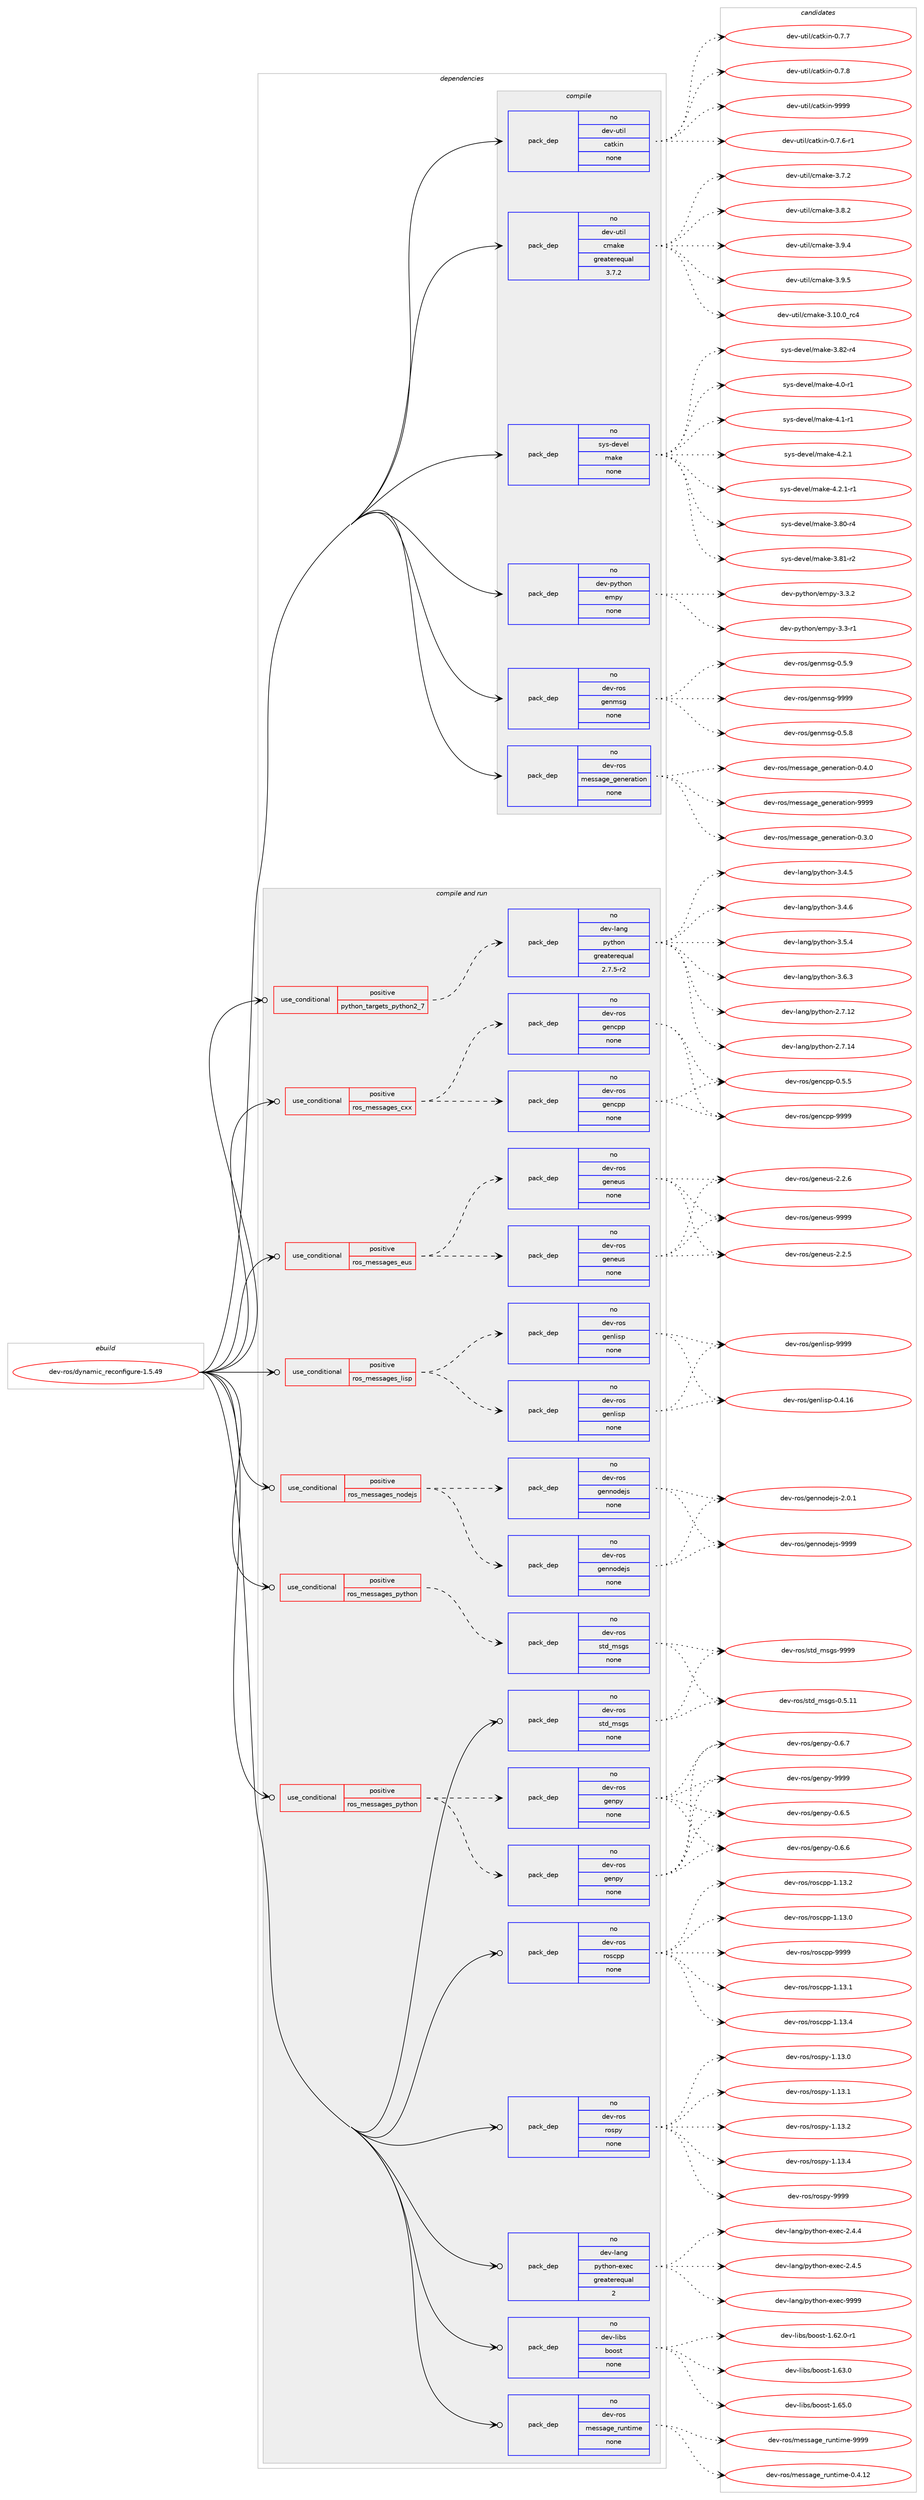 digraph prolog {

# *************
# Graph options
# *************

newrank=true;
concentrate=true;
compound=true;
graph [rankdir=LR,fontname=Helvetica,fontsize=10,ranksep=1.5];#, ranksep=2.5, nodesep=0.2];
edge  [arrowhead=vee];
node  [fontname=Helvetica,fontsize=10];

# **********
# The ebuild
# **********

subgraph cluster_leftcol {
color=gray;
rank=same;
label=<<i>ebuild</i>>;
id [label="dev-ros/dynamic_reconfigure-1.5.49", color=red, width=4, href="../dev-ros/dynamic_reconfigure-1.5.49.svg"];
}

# ****************
# The dependencies
# ****************

subgraph cluster_midcol {
color=gray;
label=<<i>dependencies</i>>;
subgraph cluster_compile {
fillcolor="#eeeeee";
style=filled;
label=<<i>compile</i>>;
subgraph pack151416 {
dependency200627 [label=<<TABLE BORDER="0" CELLBORDER="1" CELLSPACING="0" CELLPADDING="4" WIDTH="220"><TR><TD ROWSPAN="6" CELLPADDING="30">pack_dep</TD></TR><TR><TD WIDTH="110">no</TD></TR><TR><TD>dev-python</TD></TR><TR><TD>empy</TD></TR><TR><TD>none</TD></TR><TR><TD></TD></TR></TABLE>>, shape=none, color=blue];
}
id:e -> dependency200627:w [weight=20,style="solid",arrowhead="vee"];
subgraph pack151417 {
dependency200628 [label=<<TABLE BORDER="0" CELLBORDER="1" CELLSPACING="0" CELLPADDING="4" WIDTH="220"><TR><TD ROWSPAN="6" CELLPADDING="30">pack_dep</TD></TR><TR><TD WIDTH="110">no</TD></TR><TR><TD>dev-ros</TD></TR><TR><TD>genmsg</TD></TR><TR><TD>none</TD></TR><TR><TD></TD></TR></TABLE>>, shape=none, color=blue];
}
id:e -> dependency200628:w [weight=20,style="solid",arrowhead="vee"];
subgraph pack151418 {
dependency200629 [label=<<TABLE BORDER="0" CELLBORDER="1" CELLSPACING="0" CELLPADDING="4" WIDTH="220"><TR><TD ROWSPAN="6" CELLPADDING="30">pack_dep</TD></TR><TR><TD WIDTH="110">no</TD></TR><TR><TD>dev-ros</TD></TR><TR><TD>message_generation</TD></TR><TR><TD>none</TD></TR><TR><TD></TD></TR></TABLE>>, shape=none, color=blue];
}
id:e -> dependency200629:w [weight=20,style="solid",arrowhead="vee"];
subgraph pack151419 {
dependency200630 [label=<<TABLE BORDER="0" CELLBORDER="1" CELLSPACING="0" CELLPADDING="4" WIDTH="220"><TR><TD ROWSPAN="6" CELLPADDING="30">pack_dep</TD></TR><TR><TD WIDTH="110">no</TD></TR><TR><TD>dev-util</TD></TR><TR><TD>catkin</TD></TR><TR><TD>none</TD></TR><TR><TD></TD></TR></TABLE>>, shape=none, color=blue];
}
id:e -> dependency200630:w [weight=20,style="solid",arrowhead="vee"];
subgraph pack151420 {
dependency200631 [label=<<TABLE BORDER="0" CELLBORDER="1" CELLSPACING="0" CELLPADDING="4" WIDTH="220"><TR><TD ROWSPAN="6" CELLPADDING="30">pack_dep</TD></TR><TR><TD WIDTH="110">no</TD></TR><TR><TD>dev-util</TD></TR><TR><TD>cmake</TD></TR><TR><TD>greaterequal</TD></TR><TR><TD>3.7.2</TD></TR></TABLE>>, shape=none, color=blue];
}
id:e -> dependency200631:w [weight=20,style="solid",arrowhead="vee"];
subgraph pack151421 {
dependency200632 [label=<<TABLE BORDER="0" CELLBORDER="1" CELLSPACING="0" CELLPADDING="4" WIDTH="220"><TR><TD ROWSPAN="6" CELLPADDING="30">pack_dep</TD></TR><TR><TD WIDTH="110">no</TD></TR><TR><TD>sys-devel</TD></TR><TR><TD>make</TD></TR><TR><TD>none</TD></TR><TR><TD></TD></TR></TABLE>>, shape=none, color=blue];
}
id:e -> dependency200632:w [weight=20,style="solid",arrowhead="vee"];
}
subgraph cluster_compileandrun {
fillcolor="#eeeeee";
style=filled;
label=<<i>compile and run</i>>;
subgraph cond45224 {
dependency200633 [label=<<TABLE BORDER="0" CELLBORDER="1" CELLSPACING="0" CELLPADDING="4"><TR><TD ROWSPAN="3" CELLPADDING="10">use_conditional</TD></TR><TR><TD>positive</TD></TR><TR><TD>python_targets_python2_7</TD></TR></TABLE>>, shape=none, color=red];
subgraph pack151422 {
dependency200634 [label=<<TABLE BORDER="0" CELLBORDER="1" CELLSPACING="0" CELLPADDING="4" WIDTH="220"><TR><TD ROWSPAN="6" CELLPADDING="30">pack_dep</TD></TR><TR><TD WIDTH="110">no</TD></TR><TR><TD>dev-lang</TD></TR><TR><TD>python</TD></TR><TR><TD>greaterequal</TD></TR><TR><TD>2.7.5-r2</TD></TR></TABLE>>, shape=none, color=blue];
}
dependency200633:e -> dependency200634:w [weight=20,style="dashed",arrowhead="vee"];
}
id:e -> dependency200633:w [weight=20,style="solid",arrowhead="odotvee"];
subgraph cond45225 {
dependency200635 [label=<<TABLE BORDER="0" CELLBORDER="1" CELLSPACING="0" CELLPADDING="4"><TR><TD ROWSPAN="3" CELLPADDING="10">use_conditional</TD></TR><TR><TD>positive</TD></TR><TR><TD>ros_messages_cxx</TD></TR></TABLE>>, shape=none, color=red];
subgraph pack151423 {
dependency200636 [label=<<TABLE BORDER="0" CELLBORDER="1" CELLSPACING="0" CELLPADDING="4" WIDTH="220"><TR><TD ROWSPAN="6" CELLPADDING="30">pack_dep</TD></TR><TR><TD WIDTH="110">no</TD></TR><TR><TD>dev-ros</TD></TR><TR><TD>gencpp</TD></TR><TR><TD>none</TD></TR><TR><TD></TD></TR></TABLE>>, shape=none, color=blue];
}
dependency200635:e -> dependency200636:w [weight=20,style="dashed",arrowhead="vee"];
subgraph pack151424 {
dependency200637 [label=<<TABLE BORDER="0" CELLBORDER="1" CELLSPACING="0" CELLPADDING="4" WIDTH="220"><TR><TD ROWSPAN="6" CELLPADDING="30">pack_dep</TD></TR><TR><TD WIDTH="110">no</TD></TR><TR><TD>dev-ros</TD></TR><TR><TD>gencpp</TD></TR><TR><TD>none</TD></TR><TR><TD></TD></TR></TABLE>>, shape=none, color=blue];
}
dependency200635:e -> dependency200637:w [weight=20,style="dashed",arrowhead="vee"];
}
id:e -> dependency200635:w [weight=20,style="solid",arrowhead="odotvee"];
subgraph cond45226 {
dependency200638 [label=<<TABLE BORDER="0" CELLBORDER="1" CELLSPACING="0" CELLPADDING="4"><TR><TD ROWSPAN="3" CELLPADDING="10">use_conditional</TD></TR><TR><TD>positive</TD></TR><TR><TD>ros_messages_eus</TD></TR></TABLE>>, shape=none, color=red];
subgraph pack151425 {
dependency200639 [label=<<TABLE BORDER="0" CELLBORDER="1" CELLSPACING="0" CELLPADDING="4" WIDTH="220"><TR><TD ROWSPAN="6" CELLPADDING="30">pack_dep</TD></TR><TR><TD WIDTH="110">no</TD></TR><TR><TD>dev-ros</TD></TR><TR><TD>geneus</TD></TR><TR><TD>none</TD></TR><TR><TD></TD></TR></TABLE>>, shape=none, color=blue];
}
dependency200638:e -> dependency200639:w [weight=20,style="dashed",arrowhead="vee"];
subgraph pack151426 {
dependency200640 [label=<<TABLE BORDER="0" CELLBORDER="1" CELLSPACING="0" CELLPADDING="4" WIDTH="220"><TR><TD ROWSPAN="6" CELLPADDING="30">pack_dep</TD></TR><TR><TD WIDTH="110">no</TD></TR><TR><TD>dev-ros</TD></TR><TR><TD>geneus</TD></TR><TR><TD>none</TD></TR><TR><TD></TD></TR></TABLE>>, shape=none, color=blue];
}
dependency200638:e -> dependency200640:w [weight=20,style="dashed",arrowhead="vee"];
}
id:e -> dependency200638:w [weight=20,style="solid",arrowhead="odotvee"];
subgraph cond45227 {
dependency200641 [label=<<TABLE BORDER="0" CELLBORDER="1" CELLSPACING="0" CELLPADDING="4"><TR><TD ROWSPAN="3" CELLPADDING="10">use_conditional</TD></TR><TR><TD>positive</TD></TR><TR><TD>ros_messages_lisp</TD></TR></TABLE>>, shape=none, color=red];
subgraph pack151427 {
dependency200642 [label=<<TABLE BORDER="0" CELLBORDER="1" CELLSPACING="0" CELLPADDING="4" WIDTH="220"><TR><TD ROWSPAN="6" CELLPADDING="30">pack_dep</TD></TR><TR><TD WIDTH="110">no</TD></TR><TR><TD>dev-ros</TD></TR><TR><TD>genlisp</TD></TR><TR><TD>none</TD></TR><TR><TD></TD></TR></TABLE>>, shape=none, color=blue];
}
dependency200641:e -> dependency200642:w [weight=20,style="dashed",arrowhead="vee"];
subgraph pack151428 {
dependency200643 [label=<<TABLE BORDER="0" CELLBORDER="1" CELLSPACING="0" CELLPADDING="4" WIDTH="220"><TR><TD ROWSPAN="6" CELLPADDING="30">pack_dep</TD></TR><TR><TD WIDTH="110">no</TD></TR><TR><TD>dev-ros</TD></TR><TR><TD>genlisp</TD></TR><TR><TD>none</TD></TR><TR><TD></TD></TR></TABLE>>, shape=none, color=blue];
}
dependency200641:e -> dependency200643:w [weight=20,style="dashed",arrowhead="vee"];
}
id:e -> dependency200641:w [weight=20,style="solid",arrowhead="odotvee"];
subgraph cond45228 {
dependency200644 [label=<<TABLE BORDER="0" CELLBORDER="1" CELLSPACING="0" CELLPADDING="4"><TR><TD ROWSPAN="3" CELLPADDING="10">use_conditional</TD></TR><TR><TD>positive</TD></TR><TR><TD>ros_messages_nodejs</TD></TR></TABLE>>, shape=none, color=red];
subgraph pack151429 {
dependency200645 [label=<<TABLE BORDER="0" CELLBORDER="1" CELLSPACING="0" CELLPADDING="4" WIDTH="220"><TR><TD ROWSPAN="6" CELLPADDING="30">pack_dep</TD></TR><TR><TD WIDTH="110">no</TD></TR><TR><TD>dev-ros</TD></TR><TR><TD>gennodejs</TD></TR><TR><TD>none</TD></TR><TR><TD></TD></TR></TABLE>>, shape=none, color=blue];
}
dependency200644:e -> dependency200645:w [weight=20,style="dashed",arrowhead="vee"];
subgraph pack151430 {
dependency200646 [label=<<TABLE BORDER="0" CELLBORDER="1" CELLSPACING="0" CELLPADDING="4" WIDTH="220"><TR><TD ROWSPAN="6" CELLPADDING="30">pack_dep</TD></TR><TR><TD WIDTH="110">no</TD></TR><TR><TD>dev-ros</TD></TR><TR><TD>gennodejs</TD></TR><TR><TD>none</TD></TR><TR><TD></TD></TR></TABLE>>, shape=none, color=blue];
}
dependency200644:e -> dependency200646:w [weight=20,style="dashed",arrowhead="vee"];
}
id:e -> dependency200644:w [weight=20,style="solid",arrowhead="odotvee"];
subgraph cond45229 {
dependency200647 [label=<<TABLE BORDER="0" CELLBORDER="1" CELLSPACING="0" CELLPADDING="4"><TR><TD ROWSPAN="3" CELLPADDING="10">use_conditional</TD></TR><TR><TD>positive</TD></TR><TR><TD>ros_messages_python</TD></TR></TABLE>>, shape=none, color=red];
subgraph pack151431 {
dependency200648 [label=<<TABLE BORDER="0" CELLBORDER="1" CELLSPACING="0" CELLPADDING="4" WIDTH="220"><TR><TD ROWSPAN="6" CELLPADDING="30">pack_dep</TD></TR><TR><TD WIDTH="110">no</TD></TR><TR><TD>dev-ros</TD></TR><TR><TD>genpy</TD></TR><TR><TD>none</TD></TR><TR><TD></TD></TR></TABLE>>, shape=none, color=blue];
}
dependency200647:e -> dependency200648:w [weight=20,style="dashed",arrowhead="vee"];
subgraph pack151432 {
dependency200649 [label=<<TABLE BORDER="0" CELLBORDER="1" CELLSPACING="0" CELLPADDING="4" WIDTH="220"><TR><TD ROWSPAN="6" CELLPADDING="30">pack_dep</TD></TR><TR><TD WIDTH="110">no</TD></TR><TR><TD>dev-ros</TD></TR><TR><TD>genpy</TD></TR><TR><TD>none</TD></TR><TR><TD></TD></TR></TABLE>>, shape=none, color=blue];
}
dependency200647:e -> dependency200649:w [weight=20,style="dashed",arrowhead="vee"];
}
id:e -> dependency200647:w [weight=20,style="solid",arrowhead="odotvee"];
subgraph cond45230 {
dependency200650 [label=<<TABLE BORDER="0" CELLBORDER="1" CELLSPACING="0" CELLPADDING="4"><TR><TD ROWSPAN="3" CELLPADDING="10">use_conditional</TD></TR><TR><TD>positive</TD></TR><TR><TD>ros_messages_python</TD></TR></TABLE>>, shape=none, color=red];
subgraph pack151433 {
dependency200651 [label=<<TABLE BORDER="0" CELLBORDER="1" CELLSPACING="0" CELLPADDING="4" WIDTH="220"><TR><TD ROWSPAN="6" CELLPADDING="30">pack_dep</TD></TR><TR><TD WIDTH="110">no</TD></TR><TR><TD>dev-ros</TD></TR><TR><TD>std_msgs</TD></TR><TR><TD>none</TD></TR><TR><TD></TD></TR></TABLE>>, shape=none, color=blue];
}
dependency200650:e -> dependency200651:w [weight=20,style="dashed",arrowhead="vee"];
}
id:e -> dependency200650:w [weight=20,style="solid",arrowhead="odotvee"];
subgraph pack151434 {
dependency200652 [label=<<TABLE BORDER="0" CELLBORDER="1" CELLSPACING="0" CELLPADDING="4" WIDTH="220"><TR><TD ROWSPAN="6" CELLPADDING="30">pack_dep</TD></TR><TR><TD WIDTH="110">no</TD></TR><TR><TD>dev-lang</TD></TR><TR><TD>python-exec</TD></TR><TR><TD>greaterequal</TD></TR><TR><TD>2</TD></TR></TABLE>>, shape=none, color=blue];
}
id:e -> dependency200652:w [weight=20,style="solid",arrowhead="odotvee"];
subgraph pack151435 {
dependency200653 [label=<<TABLE BORDER="0" CELLBORDER="1" CELLSPACING="0" CELLPADDING="4" WIDTH="220"><TR><TD ROWSPAN="6" CELLPADDING="30">pack_dep</TD></TR><TR><TD WIDTH="110">no</TD></TR><TR><TD>dev-libs</TD></TR><TR><TD>boost</TD></TR><TR><TD>none</TD></TR><TR><TD></TD></TR></TABLE>>, shape=none, color=blue];
}
id:e -> dependency200653:w [weight=20,style="solid",arrowhead="odotvee"];
subgraph pack151436 {
dependency200654 [label=<<TABLE BORDER="0" CELLBORDER="1" CELLSPACING="0" CELLPADDING="4" WIDTH="220"><TR><TD ROWSPAN="6" CELLPADDING="30">pack_dep</TD></TR><TR><TD WIDTH="110">no</TD></TR><TR><TD>dev-ros</TD></TR><TR><TD>message_runtime</TD></TR><TR><TD>none</TD></TR><TR><TD></TD></TR></TABLE>>, shape=none, color=blue];
}
id:e -> dependency200654:w [weight=20,style="solid",arrowhead="odotvee"];
subgraph pack151437 {
dependency200655 [label=<<TABLE BORDER="0" CELLBORDER="1" CELLSPACING="0" CELLPADDING="4" WIDTH="220"><TR><TD ROWSPAN="6" CELLPADDING="30">pack_dep</TD></TR><TR><TD WIDTH="110">no</TD></TR><TR><TD>dev-ros</TD></TR><TR><TD>roscpp</TD></TR><TR><TD>none</TD></TR><TR><TD></TD></TR></TABLE>>, shape=none, color=blue];
}
id:e -> dependency200655:w [weight=20,style="solid",arrowhead="odotvee"];
subgraph pack151438 {
dependency200656 [label=<<TABLE BORDER="0" CELLBORDER="1" CELLSPACING="0" CELLPADDING="4" WIDTH="220"><TR><TD ROWSPAN="6" CELLPADDING="30">pack_dep</TD></TR><TR><TD WIDTH="110">no</TD></TR><TR><TD>dev-ros</TD></TR><TR><TD>rospy</TD></TR><TR><TD>none</TD></TR><TR><TD></TD></TR></TABLE>>, shape=none, color=blue];
}
id:e -> dependency200656:w [weight=20,style="solid",arrowhead="odotvee"];
subgraph pack151439 {
dependency200657 [label=<<TABLE BORDER="0" CELLBORDER="1" CELLSPACING="0" CELLPADDING="4" WIDTH="220"><TR><TD ROWSPAN="6" CELLPADDING="30">pack_dep</TD></TR><TR><TD WIDTH="110">no</TD></TR><TR><TD>dev-ros</TD></TR><TR><TD>std_msgs</TD></TR><TR><TD>none</TD></TR><TR><TD></TD></TR></TABLE>>, shape=none, color=blue];
}
id:e -> dependency200657:w [weight=20,style="solid",arrowhead="odotvee"];
}
subgraph cluster_run {
fillcolor="#eeeeee";
style=filled;
label=<<i>run</i>>;
}
}

# **************
# The candidates
# **************

subgraph cluster_choices {
rank=same;
color=gray;
label=<<i>candidates</i>>;

subgraph choice151416 {
color=black;
nodesep=1;
choice1001011184511212111610411111047101109112121455146514511449 [label="dev-python/empy-3.3-r1", color=red, width=4,href="../dev-python/empy-3.3-r1.svg"];
choice1001011184511212111610411111047101109112121455146514650 [label="dev-python/empy-3.3.2", color=red, width=4,href="../dev-python/empy-3.3.2.svg"];
dependency200627:e -> choice1001011184511212111610411111047101109112121455146514511449:w [style=dotted,weight="100"];
dependency200627:e -> choice1001011184511212111610411111047101109112121455146514650:w [style=dotted,weight="100"];
}
subgraph choice151417 {
color=black;
nodesep=1;
choice1001011184511411111547103101110109115103454846534656 [label="dev-ros/genmsg-0.5.8", color=red, width=4,href="../dev-ros/genmsg-0.5.8.svg"];
choice1001011184511411111547103101110109115103454846534657 [label="dev-ros/genmsg-0.5.9", color=red, width=4,href="../dev-ros/genmsg-0.5.9.svg"];
choice10010111845114111115471031011101091151034557575757 [label="dev-ros/genmsg-9999", color=red, width=4,href="../dev-ros/genmsg-9999.svg"];
dependency200628:e -> choice1001011184511411111547103101110109115103454846534656:w [style=dotted,weight="100"];
dependency200628:e -> choice1001011184511411111547103101110109115103454846534657:w [style=dotted,weight="100"];
dependency200628:e -> choice10010111845114111115471031011101091151034557575757:w [style=dotted,weight="100"];
}
subgraph choice151418 {
color=black;
nodesep=1;
choice1001011184511411111547109101115115971031019510310111010111497116105111110454846514648 [label="dev-ros/message_generation-0.3.0", color=red, width=4,href="../dev-ros/message_generation-0.3.0.svg"];
choice1001011184511411111547109101115115971031019510310111010111497116105111110454846524648 [label="dev-ros/message_generation-0.4.0", color=red, width=4,href="../dev-ros/message_generation-0.4.0.svg"];
choice10010111845114111115471091011151159710310195103101110101114971161051111104557575757 [label="dev-ros/message_generation-9999", color=red, width=4,href="../dev-ros/message_generation-9999.svg"];
dependency200629:e -> choice1001011184511411111547109101115115971031019510310111010111497116105111110454846514648:w [style=dotted,weight="100"];
dependency200629:e -> choice1001011184511411111547109101115115971031019510310111010111497116105111110454846524648:w [style=dotted,weight="100"];
dependency200629:e -> choice10010111845114111115471091011151159710310195103101110101114971161051111104557575757:w [style=dotted,weight="100"];
}
subgraph choice151419 {
color=black;
nodesep=1;
choice100101118451171161051084799971161071051104548465546544511449 [label="dev-util/catkin-0.7.6-r1", color=red, width=4,href="../dev-util/catkin-0.7.6-r1.svg"];
choice10010111845117116105108479997116107105110454846554655 [label="dev-util/catkin-0.7.7", color=red, width=4,href="../dev-util/catkin-0.7.7.svg"];
choice10010111845117116105108479997116107105110454846554656 [label="dev-util/catkin-0.7.8", color=red, width=4,href="../dev-util/catkin-0.7.8.svg"];
choice100101118451171161051084799971161071051104557575757 [label="dev-util/catkin-9999", color=red, width=4,href="../dev-util/catkin-9999.svg"];
dependency200630:e -> choice100101118451171161051084799971161071051104548465546544511449:w [style=dotted,weight="100"];
dependency200630:e -> choice10010111845117116105108479997116107105110454846554655:w [style=dotted,weight="100"];
dependency200630:e -> choice10010111845117116105108479997116107105110454846554656:w [style=dotted,weight="100"];
dependency200630:e -> choice100101118451171161051084799971161071051104557575757:w [style=dotted,weight="100"];
}
subgraph choice151420 {
color=black;
nodesep=1;
choice1001011184511711610510847991099710710145514649484648951149952 [label="dev-util/cmake-3.10.0_rc4", color=red, width=4,href="../dev-util/cmake-3.10.0_rc4.svg"];
choice10010111845117116105108479910997107101455146554650 [label="dev-util/cmake-3.7.2", color=red, width=4,href="../dev-util/cmake-3.7.2.svg"];
choice10010111845117116105108479910997107101455146564650 [label="dev-util/cmake-3.8.2", color=red, width=4,href="../dev-util/cmake-3.8.2.svg"];
choice10010111845117116105108479910997107101455146574652 [label="dev-util/cmake-3.9.4", color=red, width=4,href="../dev-util/cmake-3.9.4.svg"];
choice10010111845117116105108479910997107101455146574653 [label="dev-util/cmake-3.9.5", color=red, width=4,href="../dev-util/cmake-3.9.5.svg"];
dependency200631:e -> choice1001011184511711610510847991099710710145514649484648951149952:w [style=dotted,weight="100"];
dependency200631:e -> choice10010111845117116105108479910997107101455146554650:w [style=dotted,weight="100"];
dependency200631:e -> choice10010111845117116105108479910997107101455146564650:w [style=dotted,weight="100"];
dependency200631:e -> choice10010111845117116105108479910997107101455146574652:w [style=dotted,weight="100"];
dependency200631:e -> choice10010111845117116105108479910997107101455146574653:w [style=dotted,weight="100"];
}
subgraph choice151421 {
color=black;
nodesep=1;
choice11512111545100101118101108471099710710145514656484511452 [label="sys-devel/make-3.80-r4", color=red, width=4,href="../sys-devel/make-3.80-r4.svg"];
choice11512111545100101118101108471099710710145514656494511450 [label="sys-devel/make-3.81-r2", color=red, width=4,href="../sys-devel/make-3.81-r2.svg"];
choice11512111545100101118101108471099710710145514656504511452 [label="sys-devel/make-3.82-r4", color=red, width=4,href="../sys-devel/make-3.82-r4.svg"];
choice115121115451001011181011084710997107101455246484511449 [label="sys-devel/make-4.0-r1", color=red, width=4,href="../sys-devel/make-4.0-r1.svg"];
choice115121115451001011181011084710997107101455246494511449 [label="sys-devel/make-4.1-r1", color=red, width=4,href="../sys-devel/make-4.1-r1.svg"];
choice115121115451001011181011084710997107101455246504649 [label="sys-devel/make-4.2.1", color=red, width=4,href="../sys-devel/make-4.2.1.svg"];
choice1151211154510010111810110847109971071014552465046494511449 [label="sys-devel/make-4.2.1-r1", color=red, width=4,href="../sys-devel/make-4.2.1-r1.svg"];
dependency200632:e -> choice11512111545100101118101108471099710710145514656484511452:w [style=dotted,weight="100"];
dependency200632:e -> choice11512111545100101118101108471099710710145514656494511450:w [style=dotted,weight="100"];
dependency200632:e -> choice11512111545100101118101108471099710710145514656504511452:w [style=dotted,weight="100"];
dependency200632:e -> choice115121115451001011181011084710997107101455246484511449:w [style=dotted,weight="100"];
dependency200632:e -> choice115121115451001011181011084710997107101455246494511449:w [style=dotted,weight="100"];
dependency200632:e -> choice115121115451001011181011084710997107101455246504649:w [style=dotted,weight="100"];
dependency200632:e -> choice1151211154510010111810110847109971071014552465046494511449:w [style=dotted,weight="100"];
}
subgraph choice151422 {
color=black;
nodesep=1;
choice10010111845108971101034711212111610411111045504655464950 [label="dev-lang/python-2.7.12", color=red, width=4,href="../dev-lang/python-2.7.12.svg"];
choice10010111845108971101034711212111610411111045504655464952 [label="dev-lang/python-2.7.14", color=red, width=4,href="../dev-lang/python-2.7.14.svg"];
choice100101118451089711010347112121116104111110455146524653 [label="dev-lang/python-3.4.5", color=red, width=4,href="../dev-lang/python-3.4.5.svg"];
choice100101118451089711010347112121116104111110455146524654 [label="dev-lang/python-3.4.6", color=red, width=4,href="../dev-lang/python-3.4.6.svg"];
choice100101118451089711010347112121116104111110455146534652 [label="dev-lang/python-3.5.4", color=red, width=4,href="../dev-lang/python-3.5.4.svg"];
choice100101118451089711010347112121116104111110455146544651 [label="dev-lang/python-3.6.3", color=red, width=4,href="../dev-lang/python-3.6.3.svg"];
dependency200634:e -> choice10010111845108971101034711212111610411111045504655464950:w [style=dotted,weight="100"];
dependency200634:e -> choice10010111845108971101034711212111610411111045504655464952:w [style=dotted,weight="100"];
dependency200634:e -> choice100101118451089711010347112121116104111110455146524653:w [style=dotted,weight="100"];
dependency200634:e -> choice100101118451089711010347112121116104111110455146524654:w [style=dotted,weight="100"];
dependency200634:e -> choice100101118451089711010347112121116104111110455146534652:w [style=dotted,weight="100"];
dependency200634:e -> choice100101118451089711010347112121116104111110455146544651:w [style=dotted,weight="100"];
}
subgraph choice151423 {
color=black;
nodesep=1;
choice100101118451141111154710310111099112112454846534653 [label="dev-ros/gencpp-0.5.5", color=red, width=4,href="../dev-ros/gencpp-0.5.5.svg"];
choice1001011184511411111547103101110991121124557575757 [label="dev-ros/gencpp-9999", color=red, width=4,href="../dev-ros/gencpp-9999.svg"];
dependency200636:e -> choice100101118451141111154710310111099112112454846534653:w [style=dotted,weight="100"];
dependency200636:e -> choice1001011184511411111547103101110991121124557575757:w [style=dotted,weight="100"];
}
subgraph choice151424 {
color=black;
nodesep=1;
choice100101118451141111154710310111099112112454846534653 [label="dev-ros/gencpp-0.5.5", color=red, width=4,href="../dev-ros/gencpp-0.5.5.svg"];
choice1001011184511411111547103101110991121124557575757 [label="dev-ros/gencpp-9999", color=red, width=4,href="../dev-ros/gencpp-9999.svg"];
dependency200637:e -> choice100101118451141111154710310111099112112454846534653:w [style=dotted,weight="100"];
dependency200637:e -> choice1001011184511411111547103101110991121124557575757:w [style=dotted,weight="100"];
}
subgraph choice151425 {
color=black;
nodesep=1;
choice1001011184511411111547103101110101117115455046504653 [label="dev-ros/geneus-2.2.5", color=red, width=4,href="../dev-ros/geneus-2.2.5.svg"];
choice1001011184511411111547103101110101117115455046504654 [label="dev-ros/geneus-2.2.6", color=red, width=4,href="../dev-ros/geneus-2.2.6.svg"];
choice10010111845114111115471031011101011171154557575757 [label="dev-ros/geneus-9999", color=red, width=4,href="../dev-ros/geneus-9999.svg"];
dependency200639:e -> choice1001011184511411111547103101110101117115455046504653:w [style=dotted,weight="100"];
dependency200639:e -> choice1001011184511411111547103101110101117115455046504654:w [style=dotted,weight="100"];
dependency200639:e -> choice10010111845114111115471031011101011171154557575757:w [style=dotted,weight="100"];
}
subgraph choice151426 {
color=black;
nodesep=1;
choice1001011184511411111547103101110101117115455046504653 [label="dev-ros/geneus-2.2.5", color=red, width=4,href="../dev-ros/geneus-2.2.5.svg"];
choice1001011184511411111547103101110101117115455046504654 [label="dev-ros/geneus-2.2.6", color=red, width=4,href="../dev-ros/geneus-2.2.6.svg"];
choice10010111845114111115471031011101011171154557575757 [label="dev-ros/geneus-9999", color=red, width=4,href="../dev-ros/geneus-9999.svg"];
dependency200640:e -> choice1001011184511411111547103101110101117115455046504653:w [style=dotted,weight="100"];
dependency200640:e -> choice1001011184511411111547103101110101117115455046504654:w [style=dotted,weight="100"];
dependency200640:e -> choice10010111845114111115471031011101011171154557575757:w [style=dotted,weight="100"];
}
subgraph choice151427 {
color=black;
nodesep=1;
choice100101118451141111154710310111010810511511245484652464954 [label="dev-ros/genlisp-0.4.16", color=red, width=4,href="../dev-ros/genlisp-0.4.16.svg"];
choice10010111845114111115471031011101081051151124557575757 [label="dev-ros/genlisp-9999", color=red, width=4,href="../dev-ros/genlisp-9999.svg"];
dependency200642:e -> choice100101118451141111154710310111010810511511245484652464954:w [style=dotted,weight="100"];
dependency200642:e -> choice10010111845114111115471031011101081051151124557575757:w [style=dotted,weight="100"];
}
subgraph choice151428 {
color=black;
nodesep=1;
choice100101118451141111154710310111010810511511245484652464954 [label="dev-ros/genlisp-0.4.16", color=red, width=4,href="../dev-ros/genlisp-0.4.16.svg"];
choice10010111845114111115471031011101081051151124557575757 [label="dev-ros/genlisp-9999", color=red, width=4,href="../dev-ros/genlisp-9999.svg"];
dependency200643:e -> choice100101118451141111154710310111010810511511245484652464954:w [style=dotted,weight="100"];
dependency200643:e -> choice10010111845114111115471031011101081051151124557575757:w [style=dotted,weight="100"];
}
subgraph choice151429 {
color=black;
nodesep=1;
choice1001011184511411111547103101110110111100101106115455046484649 [label="dev-ros/gennodejs-2.0.1", color=red, width=4,href="../dev-ros/gennodejs-2.0.1.svg"];
choice10010111845114111115471031011101101111001011061154557575757 [label="dev-ros/gennodejs-9999", color=red, width=4,href="../dev-ros/gennodejs-9999.svg"];
dependency200645:e -> choice1001011184511411111547103101110110111100101106115455046484649:w [style=dotted,weight="100"];
dependency200645:e -> choice10010111845114111115471031011101101111001011061154557575757:w [style=dotted,weight="100"];
}
subgraph choice151430 {
color=black;
nodesep=1;
choice1001011184511411111547103101110110111100101106115455046484649 [label="dev-ros/gennodejs-2.0.1", color=red, width=4,href="../dev-ros/gennodejs-2.0.1.svg"];
choice10010111845114111115471031011101101111001011061154557575757 [label="dev-ros/gennodejs-9999", color=red, width=4,href="../dev-ros/gennodejs-9999.svg"];
dependency200646:e -> choice1001011184511411111547103101110110111100101106115455046484649:w [style=dotted,weight="100"];
dependency200646:e -> choice10010111845114111115471031011101101111001011061154557575757:w [style=dotted,weight="100"];
}
subgraph choice151431 {
color=black;
nodesep=1;
choice1001011184511411111547103101110112121454846544653 [label="dev-ros/genpy-0.6.5", color=red, width=4,href="../dev-ros/genpy-0.6.5.svg"];
choice1001011184511411111547103101110112121454846544654 [label="dev-ros/genpy-0.6.6", color=red, width=4,href="../dev-ros/genpy-0.6.6.svg"];
choice1001011184511411111547103101110112121454846544655 [label="dev-ros/genpy-0.6.7", color=red, width=4,href="../dev-ros/genpy-0.6.7.svg"];
choice10010111845114111115471031011101121214557575757 [label="dev-ros/genpy-9999", color=red, width=4,href="../dev-ros/genpy-9999.svg"];
dependency200648:e -> choice1001011184511411111547103101110112121454846544653:w [style=dotted,weight="100"];
dependency200648:e -> choice1001011184511411111547103101110112121454846544654:w [style=dotted,weight="100"];
dependency200648:e -> choice1001011184511411111547103101110112121454846544655:w [style=dotted,weight="100"];
dependency200648:e -> choice10010111845114111115471031011101121214557575757:w [style=dotted,weight="100"];
}
subgraph choice151432 {
color=black;
nodesep=1;
choice1001011184511411111547103101110112121454846544653 [label="dev-ros/genpy-0.6.5", color=red, width=4,href="../dev-ros/genpy-0.6.5.svg"];
choice1001011184511411111547103101110112121454846544654 [label="dev-ros/genpy-0.6.6", color=red, width=4,href="../dev-ros/genpy-0.6.6.svg"];
choice1001011184511411111547103101110112121454846544655 [label="dev-ros/genpy-0.6.7", color=red, width=4,href="../dev-ros/genpy-0.6.7.svg"];
choice10010111845114111115471031011101121214557575757 [label="dev-ros/genpy-9999", color=red, width=4,href="../dev-ros/genpy-9999.svg"];
dependency200649:e -> choice1001011184511411111547103101110112121454846544653:w [style=dotted,weight="100"];
dependency200649:e -> choice1001011184511411111547103101110112121454846544654:w [style=dotted,weight="100"];
dependency200649:e -> choice1001011184511411111547103101110112121454846544655:w [style=dotted,weight="100"];
dependency200649:e -> choice10010111845114111115471031011101121214557575757:w [style=dotted,weight="100"];
}
subgraph choice151433 {
color=black;
nodesep=1;
choice10010111845114111115471151161009510911510311545484653464949 [label="dev-ros/std_msgs-0.5.11", color=red, width=4,href="../dev-ros/std_msgs-0.5.11.svg"];
choice1001011184511411111547115116100951091151031154557575757 [label="dev-ros/std_msgs-9999", color=red, width=4,href="../dev-ros/std_msgs-9999.svg"];
dependency200651:e -> choice10010111845114111115471151161009510911510311545484653464949:w [style=dotted,weight="100"];
dependency200651:e -> choice1001011184511411111547115116100951091151031154557575757:w [style=dotted,weight="100"];
}
subgraph choice151434 {
color=black;
nodesep=1;
choice1001011184510897110103471121211161041111104510112010199455046524652 [label="dev-lang/python-exec-2.4.4", color=red, width=4,href="../dev-lang/python-exec-2.4.4.svg"];
choice1001011184510897110103471121211161041111104510112010199455046524653 [label="dev-lang/python-exec-2.4.5", color=red, width=4,href="../dev-lang/python-exec-2.4.5.svg"];
choice10010111845108971101034711212111610411111045101120101994557575757 [label="dev-lang/python-exec-9999", color=red, width=4,href="../dev-lang/python-exec-9999.svg"];
dependency200652:e -> choice1001011184510897110103471121211161041111104510112010199455046524652:w [style=dotted,weight="100"];
dependency200652:e -> choice1001011184510897110103471121211161041111104510112010199455046524653:w [style=dotted,weight="100"];
dependency200652:e -> choice10010111845108971101034711212111610411111045101120101994557575757:w [style=dotted,weight="100"];
}
subgraph choice151435 {
color=black;
nodesep=1;
choice10010111845108105981154798111111115116454946545046484511449 [label="dev-libs/boost-1.62.0-r1", color=red, width=4,href="../dev-libs/boost-1.62.0-r1.svg"];
choice1001011184510810598115479811111111511645494654514648 [label="dev-libs/boost-1.63.0", color=red, width=4,href="../dev-libs/boost-1.63.0.svg"];
choice1001011184510810598115479811111111511645494654534648 [label="dev-libs/boost-1.65.0", color=red, width=4,href="../dev-libs/boost-1.65.0.svg"];
dependency200653:e -> choice10010111845108105981154798111111115116454946545046484511449:w [style=dotted,weight="100"];
dependency200653:e -> choice1001011184510810598115479811111111511645494654514648:w [style=dotted,weight="100"];
dependency200653:e -> choice1001011184510810598115479811111111511645494654534648:w [style=dotted,weight="100"];
}
subgraph choice151436 {
color=black;
nodesep=1;
choice1001011184511411111547109101115115971031019511411711011610510910145484652464950 [label="dev-ros/message_runtime-0.4.12", color=red, width=4,href="../dev-ros/message_runtime-0.4.12.svg"];
choice100101118451141111154710910111511597103101951141171101161051091014557575757 [label="dev-ros/message_runtime-9999", color=red, width=4,href="../dev-ros/message_runtime-9999.svg"];
dependency200654:e -> choice1001011184511411111547109101115115971031019511411711011610510910145484652464950:w [style=dotted,weight="100"];
dependency200654:e -> choice100101118451141111154710910111511597103101951141171101161051091014557575757:w [style=dotted,weight="100"];
}
subgraph choice151437 {
color=black;
nodesep=1;
choice10010111845114111115471141111159911211245494649514648 [label="dev-ros/roscpp-1.13.0", color=red, width=4,href="../dev-ros/roscpp-1.13.0.svg"];
choice10010111845114111115471141111159911211245494649514649 [label="dev-ros/roscpp-1.13.1", color=red, width=4,href="../dev-ros/roscpp-1.13.1.svg"];
choice10010111845114111115471141111159911211245494649514650 [label="dev-ros/roscpp-1.13.2", color=red, width=4,href="../dev-ros/roscpp-1.13.2.svg"];
choice10010111845114111115471141111159911211245494649514652 [label="dev-ros/roscpp-1.13.4", color=red, width=4,href="../dev-ros/roscpp-1.13.4.svg"];
choice1001011184511411111547114111115991121124557575757 [label="dev-ros/roscpp-9999", color=red, width=4,href="../dev-ros/roscpp-9999.svg"];
dependency200655:e -> choice10010111845114111115471141111159911211245494649514648:w [style=dotted,weight="100"];
dependency200655:e -> choice10010111845114111115471141111159911211245494649514649:w [style=dotted,weight="100"];
dependency200655:e -> choice10010111845114111115471141111159911211245494649514650:w [style=dotted,weight="100"];
dependency200655:e -> choice10010111845114111115471141111159911211245494649514652:w [style=dotted,weight="100"];
dependency200655:e -> choice1001011184511411111547114111115991121124557575757:w [style=dotted,weight="100"];
}
subgraph choice151438 {
color=black;
nodesep=1;
choice100101118451141111154711411111511212145494649514648 [label="dev-ros/rospy-1.13.0", color=red, width=4,href="../dev-ros/rospy-1.13.0.svg"];
choice100101118451141111154711411111511212145494649514649 [label="dev-ros/rospy-1.13.1", color=red, width=4,href="../dev-ros/rospy-1.13.1.svg"];
choice100101118451141111154711411111511212145494649514650 [label="dev-ros/rospy-1.13.2", color=red, width=4,href="../dev-ros/rospy-1.13.2.svg"];
choice100101118451141111154711411111511212145494649514652 [label="dev-ros/rospy-1.13.4", color=red, width=4,href="../dev-ros/rospy-1.13.4.svg"];
choice10010111845114111115471141111151121214557575757 [label="dev-ros/rospy-9999", color=red, width=4,href="../dev-ros/rospy-9999.svg"];
dependency200656:e -> choice100101118451141111154711411111511212145494649514648:w [style=dotted,weight="100"];
dependency200656:e -> choice100101118451141111154711411111511212145494649514649:w [style=dotted,weight="100"];
dependency200656:e -> choice100101118451141111154711411111511212145494649514650:w [style=dotted,weight="100"];
dependency200656:e -> choice100101118451141111154711411111511212145494649514652:w [style=dotted,weight="100"];
dependency200656:e -> choice10010111845114111115471141111151121214557575757:w [style=dotted,weight="100"];
}
subgraph choice151439 {
color=black;
nodesep=1;
choice10010111845114111115471151161009510911510311545484653464949 [label="dev-ros/std_msgs-0.5.11", color=red, width=4,href="../dev-ros/std_msgs-0.5.11.svg"];
choice1001011184511411111547115116100951091151031154557575757 [label="dev-ros/std_msgs-9999", color=red, width=4,href="../dev-ros/std_msgs-9999.svg"];
dependency200657:e -> choice10010111845114111115471151161009510911510311545484653464949:w [style=dotted,weight="100"];
dependency200657:e -> choice1001011184511411111547115116100951091151031154557575757:w [style=dotted,weight="100"];
}
}

}
